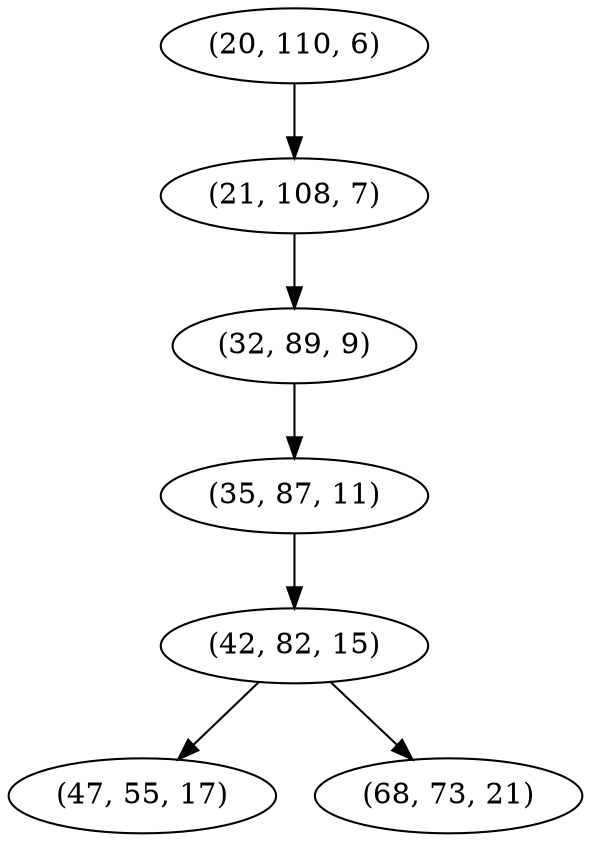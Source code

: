 digraph tree {
    "(20, 110, 6)";
    "(21, 108, 7)";
    "(32, 89, 9)";
    "(35, 87, 11)";
    "(42, 82, 15)";
    "(47, 55, 17)";
    "(68, 73, 21)";
    "(20, 110, 6)" -> "(21, 108, 7)";
    "(21, 108, 7)" -> "(32, 89, 9)";
    "(32, 89, 9)" -> "(35, 87, 11)";
    "(35, 87, 11)" -> "(42, 82, 15)";
    "(42, 82, 15)" -> "(47, 55, 17)";
    "(42, 82, 15)" -> "(68, 73, 21)";
}
